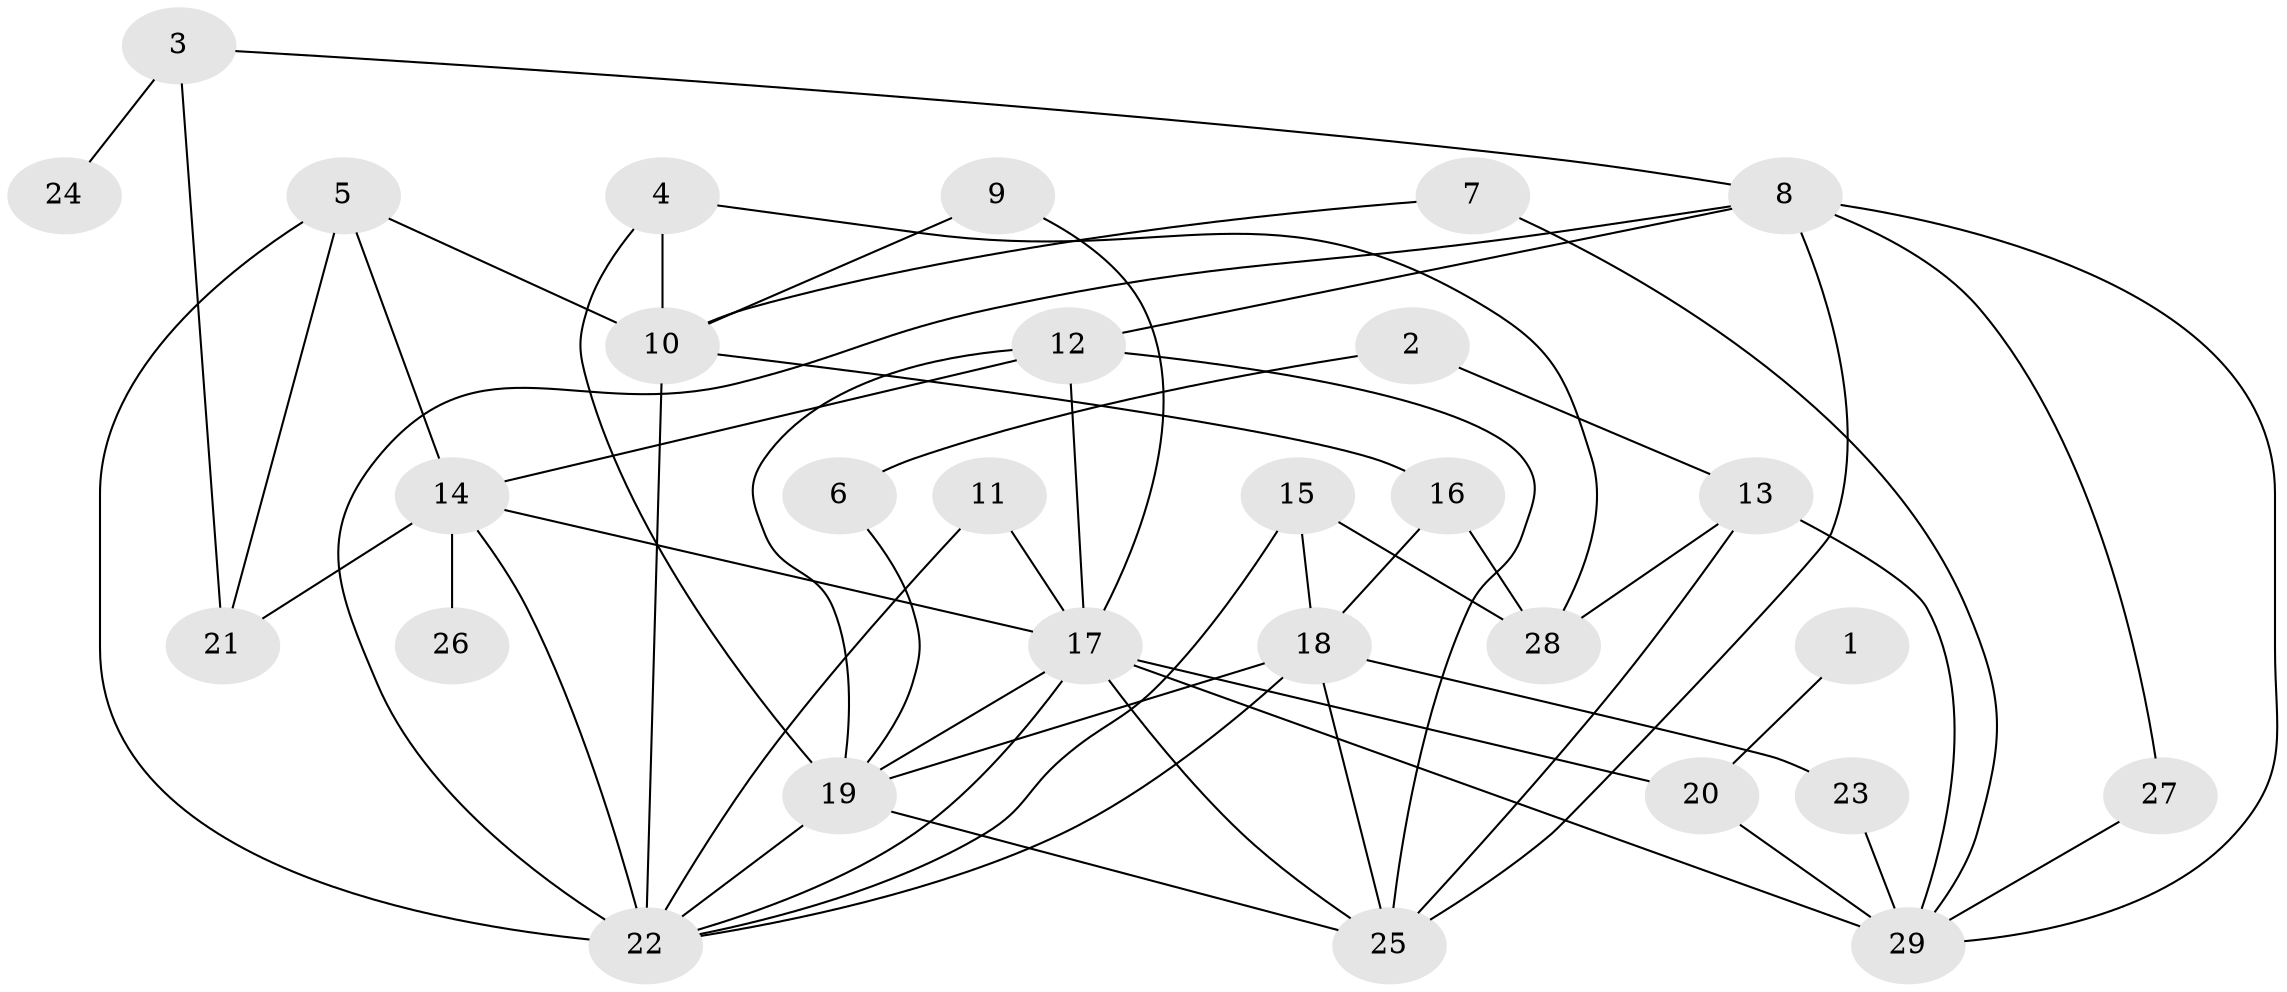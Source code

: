 // original degree distribution, {1: 0.20833333333333334, 3: 0.2361111111111111, 5: 0.1388888888888889, 2: 0.2222222222222222, 7: 0.027777777777777776, 4: 0.125, 6: 0.013888888888888888, 8: 0.027777777777777776}
// Generated by graph-tools (version 1.1) at 2025/35/03/04/25 23:35:54]
// undirected, 29 vertices, 57 edges
graph export_dot {
  node [color=gray90,style=filled];
  1;
  2;
  3;
  4;
  5;
  6;
  7;
  8;
  9;
  10;
  11;
  12;
  13;
  14;
  15;
  16;
  17;
  18;
  19;
  20;
  21;
  22;
  23;
  24;
  25;
  26;
  27;
  28;
  29;
  1 -- 20 [weight=1.0];
  2 -- 6 [weight=1.0];
  2 -- 13 [weight=1.0];
  3 -- 8 [weight=1.0];
  3 -- 21 [weight=1.0];
  3 -- 24 [weight=1.0];
  4 -- 10 [weight=1.0];
  4 -- 19 [weight=1.0];
  4 -- 28 [weight=1.0];
  5 -- 10 [weight=1.0];
  5 -- 14 [weight=1.0];
  5 -- 21 [weight=1.0];
  5 -- 22 [weight=1.0];
  6 -- 19 [weight=1.0];
  7 -- 10 [weight=1.0];
  7 -- 29 [weight=1.0];
  8 -- 12 [weight=1.0];
  8 -- 22 [weight=2.0];
  8 -- 25 [weight=1.0];
  8 -- 27 [weight=1.0];
  8 -- 29 [weight=2.0];
  9 -- 10 [weight=1.0];
  9 -- 17 [weight=1.0];
  10 -- 16 [weight=1.0];
  10 -- 22 [weight=1.0];
  11 -- 17 [weight=1.0];
  11 -- 22 [weight=1.0];
  12 -- 14 [weight=1.0];
  12 -- 17 [weight=2.0];
  12 -- 19 [weight=1.0];
  12 -- 25 [weight=1.0];
  13 -- 25 [weight=1.0];
  13 -- 28 [weight=1.0];
  13 -- 29 [weight=1.0];
  14 -- 17 [weight=1.0];
  14 -- 21 [weight=1.0];
  14 -- 22 [weight=2.0];
  14 -- 26 [weight=1.0];
  15 -- 18 [weight=1.0];
  15 -- 22 [weight=1.0];
  15 -- 28 [weight=2.0];
  16 -- 18 [weight=1.0];
  16 -- 28 [weight=1.0];
  17 -- 19 [weight=1.0];
  17 -- 20 [weight=2.0];
  17 -- 22 [weight=1.0];
  17 -- 25 [weight=1.0];
  17 -- 29 [weight=3.0];
  18 -- 19 [weight=1.0];
  18 -- 22 [weight=1.0];
  18 -- 23 [weight=1.0];
  18 -- 25 [weight=1.0];
  19 -- 22 [weight=1.0];
  19 -- 25 [weight=1.0];
  20 -- 29 [weight=1.0];
  23 -- 29 [weight=1.0];
  27 -- 29 [weight=1.0];
}
